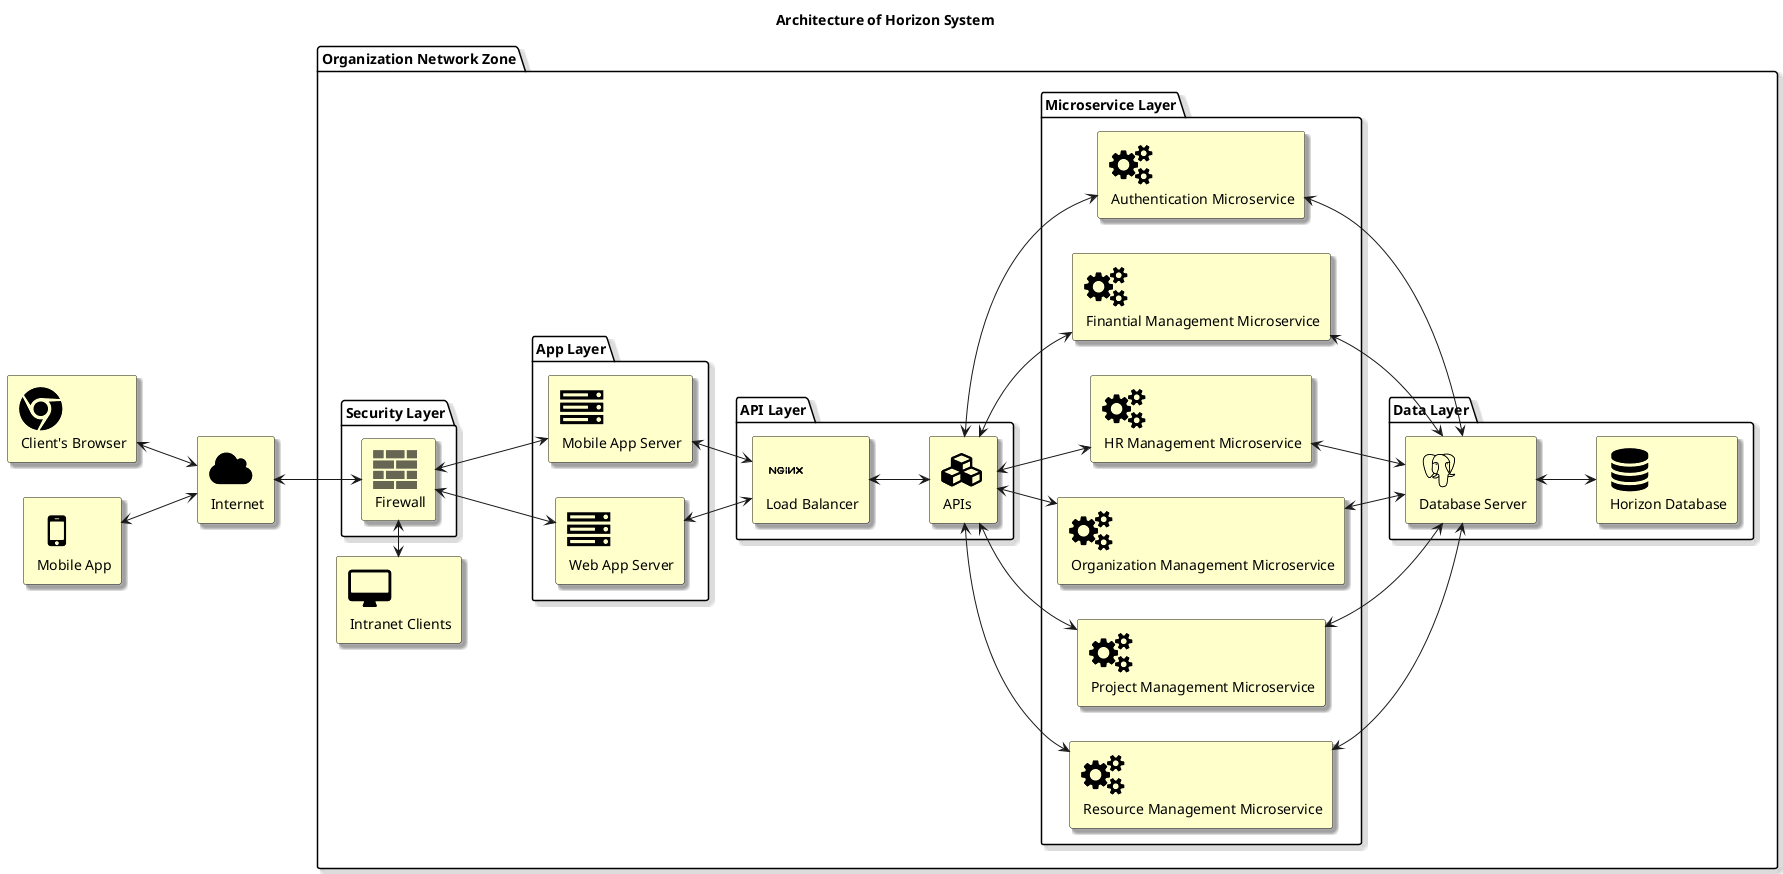 @startuml
skinparam Shadowing True

left to right direction

!include <tupadr3/common>
!include <tupadr3/font-awesome/desktop>
!include <tupadr3/font-awesome/server>
!include <tupadr3/font-awesome/database>
!include <tupadr3/font-awesome/users>
!include <tupadr3/font-awesome/mobile>
!include <tupadr3/font-awesome/bank>
!include <tupadr3/font-awesome/cloud>
!include <tupadr3/font-awesome/chrome>
!include <tupadr3/font-awesome/cubes>
!include <tupadr3/font-awesome/cogs>
!include <tupadr3/devicons/postgresql>
!include <tupadr3/devicons/nginx>
!include <office/Concepts/firewall_orange>

title Architecture of Horizon System

package "Organization Network Zone" as HorizonSystem{
    package "Microservice Layer" as microserviceLayer{
        FA_COGS(authMicroservice, "Authentication Microservice") #BUSINESS
        FA_COGS(financialMicroservice, "Finantial Management Microservice") #BUSINESS
        FA_COGS(hrMicroservice, "HR Management Microservice") #BUSINESS
        FA_COGS(organizationMicroservice, "Organization Management Microservice") #BUSINESS
        FA_COGS(projectMicroservice, "Project Management Microservice") #BUSINESS
        FA_COGS(resourceMicroservice, "Resource Management Microservice") #BUSINESS
    }
    package "API Layer" as apiLayer{
        DEV_NGINX(webServer1, "Load Balancer") #BUSINESS
        FA_CUBES(apis, "APIs") #BUSINESS
    }
    package "App Layer" as appLayer{
        FA_SERVER(mobileAppServer, "Mobile App Server") #BUSINESS
        FA_SERVER(webAppServer, "Web App Server") #BUSINESS
    }
    package "Security Layer" as securityLayer{
        OFF_FIREWALL_ORANGE(firewall,"Firewall") #BUSINESS
    }
    package "Data Layer" as dataLayer{
        DEV_POSTGRESQL(databaseServer, "Database Server") #BUSINESS
        FA_DATABASE(database, "Horizon Database") #BUSINESS
    }
    
    FA_DESKTOP(userStation, "Intranet Clients") #BUSINESS
}

FA_CLOUD(internet, "Internet") #BUSINESS
FA_CHROME(client, "Client's Browser") #BUSINESS
FA_MOBILE(mobileApp, "Mobile App") #BUSINESS

client <--> internet
mobileApp <--> internet
internet <--> firewall
firewall <--> mobileAppServer
firewall <--> webAppServer
databaseServer <--> database
webServer1 <--> apis
apis <--> authMicroservice
apis <--> financialMicroservice
apis <--> hrMicroservice
apis <--> organizationMicroservice
apis <--> projectMicroservice
apis <--> resourceMicroservice
authMicroservice <--> databaseServer
financialMicroservice <--> databaseServer
hrMicroservice <--> databaseServer
organizationMicroservice <--> databaseServer
projectMicroservice <--> databaseServer
resourceMicroservice <--> databaseServer
mobileAppServer <--> webServer1
webAppServer <--> webServer1
userStation <-> firewall
@enduml